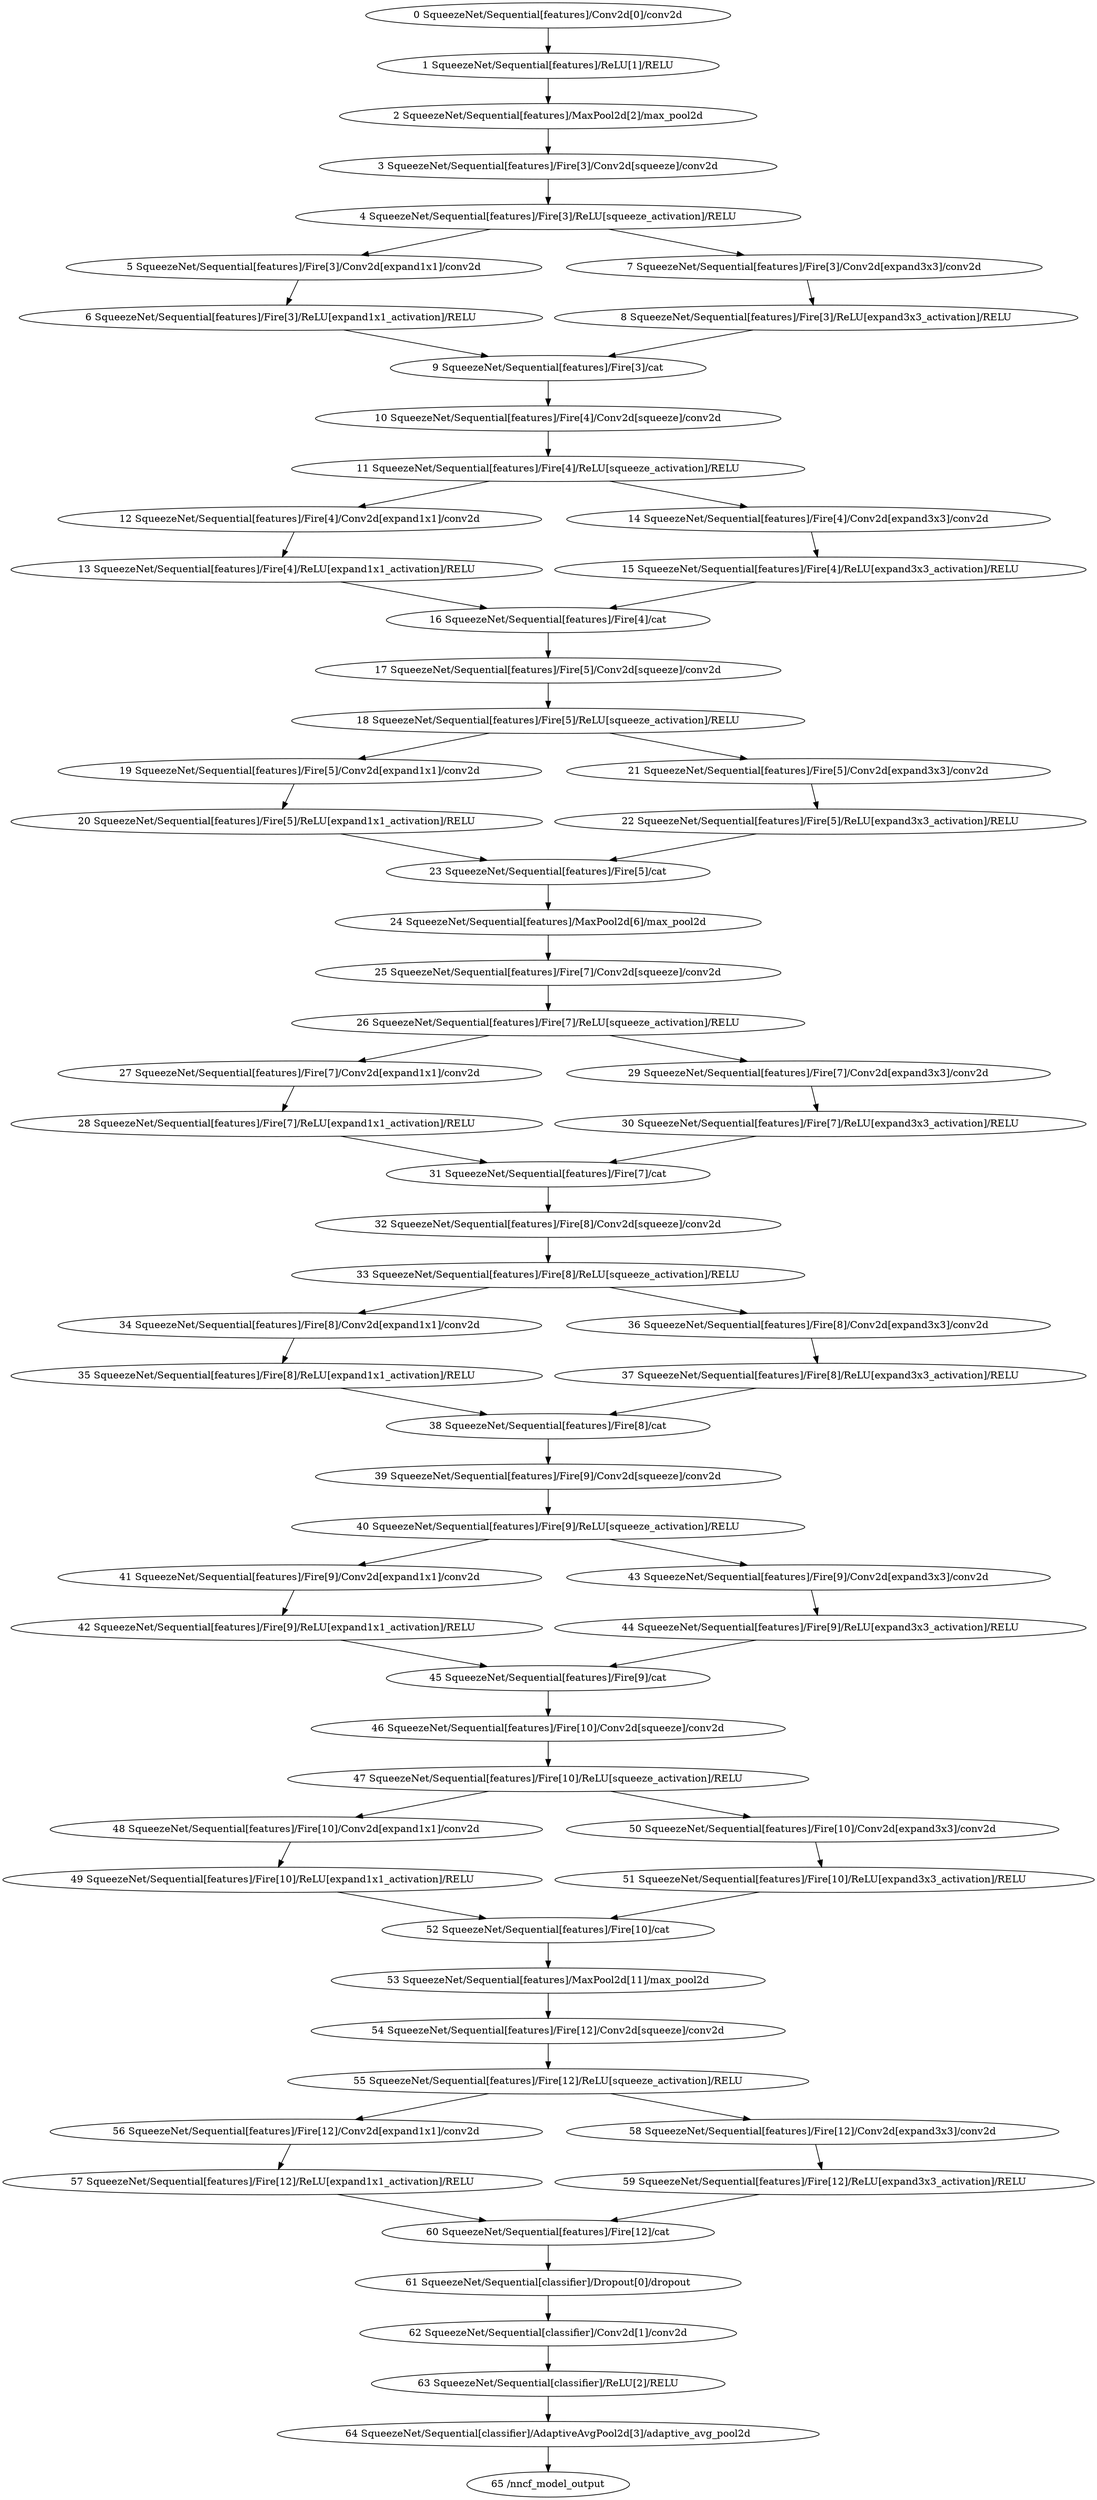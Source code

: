 strict digraph  {
"0 SqueezeNet/Sequential[features]/Conv2d[0]/conv2d" [id=0, scope="SqueezeNet/Sequential[features]/Conv2d[0]", type=conv2d];
"1 SqueezeNet/Sequential[features]/ReLU[1]/RELU" [id=1, scope="SqueezeNet/Sequential[features]/ReLU[1]", type=RELU];
"2 SqueezeNet/Sequential[features]/MaxPool2d[2]/max_pool2d" [id=2, scope="SqueezeNet/Sequential[features]/MaxPool2d[2]", type=max_pool2d];
"3 SqueezeNet/Sequential[features]/Fire[3]/Conv2d[squeeze]/conv2d" [id=3, scope="SqueezeNet/Sequential[features]/Fire[3]/Conv2d[squeeze]", type=conv2d];
"4 SqueezeNet/Sequential[features]/Fire[3]/ReLU[squeeze_activation]/RELU" [id=4, scope="SqueezeNet/Sequential[features]/Fire[3]/ReLU[squeeze_activation]", type=RELU];
"5 SqueezeNet/Sequential[features]/Fire[3]/Conv2d[expand1x1]/conv2d" [id=5, scope="SqueezeNet/Sequential[features]/Fire[3]/Conv2d[expand1x1]", type=conv2d];
"6 SqueezeNet/Sequential[features]/Fire[3]/ReLU[expand1x1_activation]/RELU" [id=6, scope="SqueezeNet/Sequential[features]/Fire[3]/ReLU[expand1x1_activation]", type=RELU];
"7 SqueezeNet/Sequential[features]/Fire[3]/Conv2d[expand3x3]/conv2d" [id=7, scope="SqueezeNet/Sequential[features]/Fire[3]/Conv2d[expand3x3]", type=conv2d];
"8 SqueezeNet/Sequential[features]/Fire[3]/ReLU[expand3x3_activation]/RELU" [id=8, scope="SqueezeNet/Sequential[features]/Fire[3]/ReLU[expand3x3_activation]", type=RELU];
"9 SqueezeNet/Sequential[features]/Fire[3]/cat" [id=9, scope="SqueezeNet/Sequential[features]/Fire[3]", type=cat];
"10 SqueezeNet/Sequential[features]/Fire[4]/Conv2d[squeeze]/conv2d" [id=10, scope="SqueezeNet/Sequential[features]/Fire[4]/Conv2d[squeeze]", type=conv2d];
"11 SqueezeNet/Sequential[features]/Fire[4]/ReLU[squeeze_activation]/RELU" [id=11, scope="SqueezeNet/Sequential[features]/Fire[4]/ReLU[squeeze_activation]", type=RELU];
"12 SqueezeNet/Sequential[features]/Fire[4]/Conv2d[expand1x1]/conv2d" [id=12, scope="SqueezeNet/Sequential[features]/Fire[4]/Conv2d[expand1x1]", type=conv2d];
"13 SqueezeNet/Sequential[features]/Fire[4]/ReLU[expand1x1_activation]/RELU" [id=13, scope="SqueezeNet/Sequential[features]/Fire[4]/ReLU[expand1x1_activation]", type=RELU];
"14 SqueezeNet/Sequential[features]/Fire[4]/Conv2d[expand3x3]/conv2d" [id=14, scope="SqueezeNet/Sequential[features]/Fire[4]/Conv2d[expand3x3]", type=conv2d];
"15 SqueezeNet/Sequential[features]/Fire[4]/ReLU[expand3x3_activation]/RELU" [id=15, scope="SqueezeNet/Sequential[features]/Fire[4]/ReLU[expand3x3_activation]", type=RELU];
"16 SqueezeNet/Sequential[features]/Fire[4]/cat" [id=16, scope="SqueezeNet/Sequential[features]/Fire[4]", type=cat];
"17 SqueezeNet/Sequential[features]/Fire[5]/Conv2d[squeeze]/conv2d" [id=17, scope="SqueezeNet/Sequential[features]/Fire[5]/Conv2d[squeeze]", type=conv2d];
"18 SqueezeNet/Sequential[features]/Fire[5]/ReLU[squeeze_activation]/RELU" [id=18, scope="SqueezeNet/Sequential[features]/Fire[5]/ReLU[squeeze_activation]", type=RELU];
"19 SqueezeNet/Sequential[features]/Fire[5]/Conv2d[expand1x1]/conv2d" [id=19, scope="SqueezeNet/Sequential[features]/Fire[5]/Conv2d[expand1x1]", type=conv2d];
"20 SqueezeNet/Sequential[features]/Fire[5]/ReLU[expand1x1_activation]/RELU" [id=20, scope="SqueezeNet/Sequential[features]/Fire[5]/ReLU[expand1x1_activation]", type=RELU];
"21 SqueezeNet/Sequential[features]/Fire[5]/Conv2d[expand3x3]/conv2d" [id=21, scope="SqueezeNet/Sequential[features]/Fire[5]/Conv2d[expand3x3]", type=conv2d];
"22 SqueezeNet/Sequential[features]/Fire[5]/ReLU[expand3x3_activation]/RELU" [id=22, scope="SqueezeNet/Sequential[features]/Fire[5]/ReLU[expand3x3_activation]", type=RELU];
"23 SqueezeNet/Sequential[features]/Fire[5]/cat" [id=23, scope="SqueezeNet/Sequential[features]/Fire[5]", type=cat];
"24 SqueezeNet/Sequential[features]/MaxPool2d[6]/max_pool2d" [id=24, scope="SqueezeNet/Sequential[features]/MaxPool2d[6]", type=max_pool2d];
"25 SqueezeNet/Sequential[features]/Fire[7]/Conv2d[squeeze]/conv2d" [id=25, scope="SqueezeNet/Sequential[features]/Fire[7]/Conv2d[squeeze]", type=conv2d];
"26 SqueezeNet/Sequential[features]/Fire[7]/ReLU[squeeze_activation]/RELU" [id=26, scope="SqueezeNet/Sequential[features]/Fire[7]/ReLU[squeeze_activation]", type=RELU];
"27 SqueezeNet/Sequential[features]/Fire[7]/Conv2d[expand1x1]/conv2d" [id=27, scope="SqueezeNet/Sequential[features]/Fire[7]/Conv2d[expand1x1]", type=conv2d];
"28 SqueezeNet/Sequential[features]/Fire[7]/ReLU[expand1x1_activation]/RELU" [id=28, scope="SqueezeNet/Sequential[features]/Fire[7]/ReLU[expand1x1_activation]", type=RELU];
"29 SqueezeNet/Sequential[features]/Fire[7]/Conv2d[expand3x3]/conv2d" [id=29, scope="SqueezeNet/Sequential[features]/Fire[7]/Conv2d[expand3x3]", type=conv2d];
"30 SqueezeNet/Sequential[features]/Fire[7]/ReLU[expand3x3_activation]/RELU" [id=30, scope="SqueezeNet/Sequential[features]/Fire[7]/ReLU[expand3x3_activation]", type=RELU];
"31 SqueezeNet/Sequential[features]/Fire[7]/cat" [id=31, scope="SqueezeNet/Sequential[features]/Fire[7]", type=cat];
"32 SqueezeNet/Sequential[features]/Fire[8]/Conv2d[squeeze]/conv2d" [id=32, scope="SqueezeNet/Sequential[features]/Fire[8]/Conv2d[squeeze]", type=conv2d];
"33 SqueezeNet/Sequential[features]/Fire[8]/ReLU[squeeze_activation]/RELU" [id=33, scope="SqueezeNet/Sequential[features]/Fire[8]/ReLU[squeeze_activation]", type=RELU];
"34 SqueezeNet/Sequential[features]/Fire[8]/Conv2d[expand1x1]/conv2d" [id=34, scope="SqueezeNet/Sequential[features]/Fire[8]/Conv2d[expand1x1]", type=conv2d];
"35 SqueezeNet/Sequential[features]/Fire[8]/ReLU[expand1x1_activation]/RELU" [id=35, scope="SqueezeNet/Sequential[features]/Fire[8]/ReLU[expand1x1_activation]", type=RELU];
"36 SqueezeNet/Sequential[features]/Fire[8]/Conv2d[expand3x3]/conv2d" [id=36, scope="SqueezeNet/Sequential[features]/Fire[8]/Conv2d[expand3x3]", type=conv2d];
"37 SqueezeNet/Sequential[features]/Fire[8]/ReLU[expand3x3_activation]/RELU" [id=37, scope="SqueezeNet/Sequential[features]/Fire[8]/ReLU[expand3x3_activation]", type=RELU];
"38 SqueezeNet/Sequential[features]/Fire[8]/cat" [id=38, scope="SqueezeNet/Sequential[features]/Fire[8]", type=cat];
"39 SqueezeNet/Sequential[features]/Fire[9]/Conv2d[squeeze]/conv2d" [id=39, scope="SqueezeNet/Sequential[features]/Fire[9]/Conv2d[squeeze]", type=conv2d];
"40 SqueezeNet/Sequential[features]/Fire[9]/ReLU[squeeze_activation]/RELU" [id=40, scope="SqueezeNet/Sequential[features]/Fire[9]/ReLU[squeeze_activation]", type=RELU];
"41 SqueezeNet/Sequential[features]/Fire[9]/Conv2d[expand1x1]/conv2d" [id=41, scope="SqueezeNet/Sequential[features]/Fire[9]/Conv2d[expand1x1]", type=conv2d];
"42 SqueezeNet/Sequential[features]/Fire[9]/ReLU[expand1x1_activation]/RELU" [id=42, scope="SqueezeNet/Sequential[features]/Fire[9]/ReLU[expand1x1_activation]", type=RELU];
"43 SqueezeNet/Sequential[features]/Fire[9]/Conv2d[expand3x3]/conv2d" [id=43, scope="SqueezeNet/Sequential[features]/Fire[9]/Conv2d[expand3x3]", type=conv2d];
"44 SqueezeNet/Sequential[features]/Fire[9]/ReLU[expand3x3_activation]/RELU" [id=44, scope="SqueezeNet/Sequential[features]/Fire[9]/ReLU[expand3x3_activation]", type=RELU];
"45 SqueezeNet/Sequential[features]/Fire[9]/cat" [id=45, scope="SqueezeNet/Sequential[features]/Fire[9]", type=cat];
"46 SqueezeNet/Sequential[features]/Fire[10]/Conv2d[squeeze]/conv2d" [id=46, scope="SqueezeNet/Sequential[features]/Fire[10]/Conv2d[squeeze]", type=conv2d];
"47 SqueezeNet/Sequential[features]/Fire[10]/ReLU[squeeze_activation]/RELU" [id=47, scope="SqueezeNet/Sequential[features]/Fire[10]/ReLU[squeeze_activation]", type=RELU];
"48 SqueezeNet/Sequential[features]/Fire[10]/Conv2d[expand1x1]/conv2d" [id=48, scope="SqueezeNet/Sequential[features]/Fire[10]/Conv2d[expand1x1]", type=conv2d];
"49 SqueezeNet/Sequential[features]/Fire[10]/ReLU[expand1x1_activation]/RELU" [id=49, scope="SqueezeNet/Sequential[features]/Fire[10]/ReLU[expand1x1_activation]", type=RELU];
"50 SqueezeNet/Sequential[features]/Fire[10]/Conv2d[expand3x3]/conv2d" [id=50, scope="SqueezeNet/Sequential[features]/Fire[10]/Conv2d[expand3x3]", type=conv2d];
"51 SqueezeNet/Sequential[features]/Fire[10]/ReLU[expand3x3_activation]/RELU" [id=51, scope="SqueezeNet/Sequential[features]/Fire[10]/ReLU[expand3x3_activation]", type=RELU];
"52 SqueezeNet/Sequential[features]/Fire[10]/cat" [id=52, scope="SqueezeNet/Sequential[features]/Fire[10]", type=cat];
"53 SqueezeNet/Sequential[features]/MaxPool2d[11]/max_pool2d" [id=53, scope="SqueezeNet/Sequential[features]/MaxPool2d[11]", type=max_pool2d];
"54 SqueezeNet/Sequential[features]/Fire[12]/Conv2d[squeeze]/conv2d" [id=54, scope="SqueezeNet/Sequential[features]/Fire[12]/Conv2d[squeeze]", type=conv2d];
"55 SqueezeNet/Sequential[features]/Fire[12]/ReLU[squeeze_activation]/RELU" [id=55, scope="SqueezeNet/Sequential[features]/Fire[12]/ReLU[squeeze_activation]", type=RELU];
"56 SqueezeNet/Sequential[features]/Fire[12]/Conv2d[expand1x1]/conv2d" [id=56, scope="SqueezeNet/Sequential[features]/Fire[12]/Conv2d[expand1x1]", type=conv2d];
"57 SqueezeNet/Sequential[features]/Fire[12]/ReLU[expand1x1_activation]/RELU" [id=57, scope="SqueezeNet/Sequential[features]/Fire[12]/ReLU[expand1x1_activation]", type=RELU];
"58 SqueezeNet/Sequential[features]/Fire[12]/Conv2d[expand3x3]/conv2d" [id=58, scope="SqueezeNet/Sequential[features]/Fire[12]/Conv2d[expand3x3]", type=conv2d];
"59 SqueezeNet/Sequential[features]/Fire[12]/ReLU[expand3x3_activation]/RELU" [id=59, scope="SqueezeNet/Sequential[features]/Fire[12]/ReLU[expand3x3_activation]", type=RELU];
"60 SqueezeNet/Sequential[features]/Fire[12]/cat" [id=60, scope="SqueezeNet/Sequential[features]/Fire[12]", type=cat];
"61 SqueezeNet/Sequential[classifier]/Dropout[0]/dropout" [id=61, scope="SqueezeNet/Sequential[classifier]/Dropout[0]", type=dropout];
"62 SqueezeNet/Sequential[classifier]/Conv2d[1]/conv2d" [id=62, scope="SqueezeNet/Sequential[classifier]/Conv2d[1]", type=conv2d];
"63 SqueezeNet/Sequential[classifier]/ReLU[2]/RELU" [id=63, scope="SqueezeNet/Sequential[classifier]/ReLU[2]", type=RELU];
"64 SqueezeNet/Sequential[classifier]/AdaptiveAvgPool2d[3]/adaptive_avg_pool2d" [id=64, scope="SqueezeNet/Sequential[classifier]/AdaptiveAvgPool2d[3]", type=adaptive_avg_pool2d];
"65 /nncf_model_output" [id=65, scope="", type=nncf_model_output];
"0 SqueezeNet/Sequential[features]/Conv2d[0]/conv2d" -> "1 SqueezeNet/Sequential[features]/ReLU[1]/RELU";
"1 SqueezeNet/Sequential[features]/ReLU[1]/RELU" -> "2 SqueezeNet/Sequential[features]/MaxPool2d[2]/max_pool2d";
"2 SqueezeNet/Sequential[features]/MaxPool2d[2]/max_pool2d" -> "3 SqueezeNet/Sequential[features]/Fire[3]/Conv2d[squeeze]/conv2d";
"3 SqueezeNet/Sequential[features]/Fire[3]/Conv2d[squeeze]/conv2d" -> "4 SqueezeNet/Sequential[features]/Fire[3]/ReLU[squeeze_activation]/RELU";
"4 SqueezeNet/Sequential[features]/Fire[3]/ReLU[squeeze_activation]/RELU" -> "5 SqueezeNet/Sequential[features]/Fire[3]/Conv2d[expand1x1]/conv2d";
"4 SqueezeNet/Sequential[features]/Fire[3]/ReLU[squeeze_activation]/RELU" -> "7 SqueezeNet/Sequential[features]/Fire[3]/Conv2d[expand3x3]/conv2d";
"5 SqueezeNet/Sequential[features]/Fire[3]/Conv2d[expand1x1]/conv2d" -> "6 SqueezeNet/Sequential[features]/Fire[3]/ReLU[expand1x1_activation]/RELU";
"6 SqueezeNet/Sequential[features]/Fire[3]/ReLU[expand1x1_activation]/RELU" -> "9 SqueezeNet/Sequential[features]/Fire[3]/cat";
"7 SqueezeNet/Sequential[features]/Fire[3]/Conv2d[expand3x3]/conv2d" -> "8 SqueezeNet/Sequential[features]/Fire[3]/ReLU[expand3x3_activation]/RELU";
"8 SqueezeNet/Sequential[features]/Fire[3]/ReLU[expand3x3_activation]/RELU" -> "9 SqueezeNet/Sequential[features]/Fire[3]/cat";
"9 SqueezeNet/Sequential[features]/Fire[3]/cat" -> "10 SqueezeNet/Sequential[features]/Fire[4]/Conv2d[squeeze]/conv2d";
"10 SqueezeNet/Sequential[features]/Fire[4]/Conv2d[squeeze]/conv2d" -> "11 SqueezeNet/Sequential[features]/Fire[4]/ReLU[squeeze_activation]/RELU";
"11 SqueezeNet/Sequential[features]/Fire[4]/ReLU[squeeze_activation]/RELU" -> "12 SqueezeNet/Sequential[features]/Fire[4]/Conv2d[expand1x1]/conv2d";
"11 SqueezeNet/Sequential[features]/Fire[4]/ReLU[squeeze_activation]/RELU" -> "14 SqueezeNet/Sequential[features]/Fire[4]/Conv2d[expand3x3]/conv2d";
"12 SqueezeNet/Sequential[features]/Fire[4]/Conv2d[expand1x1]/conv2d" -> "13 SqueezeNet/Sequential[features]/Fire[4]/ReLU[expand1x1_activation]/RELU";
"13 SqueezeNet/Sequential[features]/Fire[4]/ReLU[expand1x1_activation]/RELU" -> "16 SqueezeNet/Sequential[features]/Fire[4]/cat";
"14 SqueezeNet/Sequential[features]/Fire[4]/Conv2d[expand3x3]/conv2d" -> "15 SqueezeNet/Sequential[features]/Fire[4]/ReLU[expand3x3_activation]/RELU";
"15 SqueezeNet/Sequential[features]/Fire[4]/ReLU[expand3x3_activation]/RELU" -> "16 SqueezeNet/Sequential[features]/Fire[4]/cat";
"16 SqueezeNet/Sequential[features]/Fire[4]/cat" -> "17 SqueezeNet/Sequential[features]/Fire[5]/Conv2d[squeeze]/conv2d";
"17 SqueezeNet/Sequential[features]/Fire[5]/Conv2d[squeeze]/conv2d" -> "18 SqueezeNet/Sequential[features]/Fire[5]/ReLU[squeeze_activation]/RELU";
"18 SqueezeNet/Sequential[features]/Fire[5]/ReLU[squeeze_activation]/RELU" -> "19 SqueezeNet/Sequential[features]/Fire[5]/Conv2d[expand1x1]/conv2d";
"18 SqueezeNet/Sequential[features]/Fire[5]/ReLU[squeeze_activation]/RELU" -> "21 SqueezeNet/Sequential[features]/Fire[5]/Conv2d[expand3x3]/conv2d";
"19 SqueezeNet/Sequential[features]/Fire[5]/Conv2d[expand1x1]/conv2d" -> "20 SqueezeNet/Sequential[features]/Fire[5]/ReLU[expand1x1_activation]/RELU";
"20 SqueezeNet/Sequential[features]/Fire[5]/ReLU[expand1x1_activation]/RELU" -> "23 SqueezeNet/Sequential[features]/Fire[5]/cat";
"21 SqueezeNet/Sequential[features]/Fire[5]/Conv2d[expand3x3]/conv2d" -> "22 SqueezeNet/Sequential[features]/Fire[5]/ReLU[expand3x3_activation]/RELU";
"22 SqueezeNet/Sequential[features]/Fire[5]/ReLU[expand3x3_activation]/RELU" -> "23 SqueezeNet/Sequential[features]/Fire[5]/cat";
"23 SqueezeNet/Sequential[features]/Fire[5]/cat" -> "24 SqueezeNet/Sequential[features]/MaxPool2d[6]/max_pool2d";
"24 SqueezeNet/Sequential[features]/MaxPool2d[6]/max_pool2d" -> "25 SqueezeNet/Sequential[features]/Fire[7]/Conv2d[squeeze]/conv2d";
"25 SqueezeNet/Sequential[features]/Fire[7]/Conv2d[squeeze]/conv2d" -> "26 SqueezeNet/Sequential[features]/Fire[7]/ReLU[squeeze_activation]/RELU";
"26 SqueezeNet/Sequential[features]/Fire[7]/ReLU[squeeze_activation]/RELU" -> "27 SqueezeNet/Sequential[features]/Fire[7]/Conv2d[expand1x1]/conv2d";
"26 SqueezeNet/Sequential[features]/Fire[7]/ReLU[squeeze_activation]/RELU" -> "29 SqueezeNet/Sequential[features]/Fire[7]/Conv2d[expand3x3]/conv2d";
"27 SqueezeNet/Sequential[features]/Fire[7]/Conv2d[expand1x1]/conv2d" -> "28 SqueezeNet/Sequential[features]/Fire[7]/ReLU[expand1x1_activation]/RELU";
"28 SqueezeNet/Sequential[features]/Fire[7]/ReLU[expand1x1_activation]/RELU" -> "31 SqueezeNet/Sequential[features]/Fire[7]/cat";
"29 SqueezeNet/Sequential[features]/Fire[7]/Conv2d[expand3x3]/conv2d" -> "30 SqueezeNet/Sequential[features]/Fire[7]/ReLU[expand3x3_activation]/RELU";
"30 SqueezeNet/Sequential[features]/Fire[7]/ReLU[expand3x3_activation]/RELU" -> "31 SqueezeNet/Sequential[features]/Fire[7]/cat";
"31 SqueezeNet/Sequential[features]/Fire[7]/cat" -> "32 SqueezeNet/Sequential[features]/Fire[8]/Conv2d[squeeze]/conv2d";
"32 SqueezeNet/Sequential[features]/Fire[8]/Conv2d[squeeze]/conv2d" -> "33 SqueezeNet/Sequential[features]/Fire[8]/ReLU[squeeze_activation]/RELU";
"33 SqueezeNet/Sequential[features]/Fire[8]/ReLU[squeeze_activation]/RELU" -> "34 SqueezeNet/Sequential[features]/Fire[8]/Conv2d[expand1x1]/conv2d";
"33 SqueezeNet/Sequential[features]/Fire[8]/ReLU[squeeze_activation]/RELU" -> "36 SqueezeNet/Sequential[features]/Fire[8]/Conv2d[expand3x3]/conv2d";
"34 SqueezeNet/Sequential[features]/Fire[8]/Conv2d[expand1x1]/conv2d" -> "35 SqueezeNet/Sequential[features]/Fire[8]/ReLU[expand1x1_activation]/RELU";
"35 SqueezeNet/Sequential[features]/Fire[8]/ReLU[expand1x1_activation]/RELU" -> "38 SqueezeNet/Sequential[features]/Fire[8]/cat";
"36 SqueezeNet/Sequential[features]/Fire[8]/Conv2d[expand3x3]/conv2d" -> "37 SqueezeNet/Sequential[features]/Fire[8]/ReLU[expand3x3_activation]/RELU";
"37 SqueezeNet/Sequential[features]/Fire[8]/ReLU[expand3x3_activation]/RELU" -> "38 SqueezeNet/Sequential[features]/Fire[8]/cat";
"38 SqueezeNet/Sequential[features]/Fire[8]/cat" -> "39 SqueezeNet/Sequential[features]/Fire[9]/Conv2d[squeeze]/conv2d";
"39 SqueezeNet/Sequential[features]/Fire[9]/Conv2d[squeeze]/conv2d" -> "40 SqueezeNet/Sequential[features]/Fire[9]/ReLU[squeeze_activation]/RELU";
"40 SqueezeNet/Sequential[features]/Fire[9]/ReLU[squeeze_activation]/RELU" -> "41 SqueezeNet/Sequential[features]/Fire[9]/Conv2d[expand1x1]/conv2d";
"40 SqueezeNet/Sequential[features]/Fire[9]/ReLU[squeeze_activation]/RELU" -> "43 SqueezeNet/Sequential[features]/Fire[9]/Conv2d[expand3x3]/conv2d";
"41 SqueezeNet/Sequential[features]/Fire[9]/Conv2d[expand1x1]/conv2d" -> "42 SqueezeNet/Sequential[features]/Fire[9]/ReLU[expand1x1_activation]/RELU";
"42 SqueezeNet/Sequential[features]/Fire[9]/ReLU[expand1x1_activation]/RELU" -> "45 SqueezeNet/Sequential[features]/Fire[9]/cat";
"43 SqueezeNet/Sequential[features]/Fire[9]/Conv2d[expand3x3]/conv2d" -> "44 SqueezeNet/Sequential[features]/Fire[9]/ReLU[expand3x3_activation]/RELU";
"44 SqueezeNet/Sequential[features]/Fire[9]/ReLU[expand3x3_activation]/RELU" -> "45 SqueezeNet/Sequential[features]/Fire[9]/cat";
"45 SqueezeNet/Sequential[features]/Fire[9]/cat" -> "46 SqueezeNet/Sequential[features]/Fire[10]/Conv2d[squeeze]/conv2d";
"46 SqueezeNet/Sequential[features]/Fire[10]/Conv2d[squeeze]/conv2d" -> "47 SqueezeNet/Sequential[features]/Fire[10]/ReLU[squeeze_activation]/RELU";
"47 SqueezeNet/Sequential[features]/Fire[10]/ReLU[squeeze_activation]/RELU" -> "48 SqueezeNet/Sequential[features]/Fire[10]/Conv2d[expand1x1]/conv2d";
"47 SqueezeNet/Sequential[features]/Fire[10]/ReLU[squeeze_activation]/RELU" -> "50 SqueezeNet/Sequential[features]/Fire[10]/Conv2d[expand3x3]/conv2d";
"48 SqueezeNet/Sequential[features]/Fire[10]/Conv2d[expand1x1]/conv2d" -> "49 SqueezeNet/Sequential[features]/Fire[10]/ReLU[expand1x1_activation]/RELU";
"49 SqueezeNet/Sequential[features]/Fire[10]/ReLU[expand1x1_activation]/RELU" -> "52 SqueezeNet/Sequential[features]/Fire[10]/cat";
"50 SqueezeNet/Sequential[features]/Fire[10]/Conv2d[expand3x3]/conv2d" -> "51 SqueezeNet/Sequential[features]/Fire[10]/ReLU[expand3x3_activation]/RELU";
"51 SqueezeNet/Sequential[features]/Fire[10]/ReLU[expand3x3_activation]/RELU" -> "52 SqueezeNet/Sequential[features]/Fire[10]/cat";
"52 SqueezeNet/Sequential[features]/Fire[10]/cat" -> "53 SqueezeNet/Sequential[features]/MaxPool2d[11]/max_pool2d";
"53 SqueezeNet/Sequential[features]/MaxPool2d[11]/max_pool2d" -> "54 SqueezeNet/Sequential[features]/Fire[12]/Conv2d[squeeze]/conv2d";
"54 SqueezeNet/Sequential[features]/Fire[12]/Conv2d[squeeze]/conv2d" -> "55 SqueezeNet/Sequential[features]/Fire[12]/ReLU[squeeze_activation]/RELU";
"55 SqueezeNet/Sequential[features]/Fire[12]/ReLU[squeeze_activation]/RELU" -> "56 SqueezeNet/Sequential[features]/Fire[12]/Conv2d[expand1x1]/conv2d";
"55 SqueezeNet/Sequential[features]/Fire[12]/ReLU[squeeze_activation]/RELU" -> "58 SqueezeNet/Sequential[features]/Fire[12]/Conv2d[expand3x3]/conv2d";
"56 SqueezeNet/Sequential[features]/Fire[12]/Conv2d[expand1x1]/conv2d" -> "57 SqueezeNet/Sequential[features]/Fire[12]/ReLU[expand1x1_activation]/RELU";
"57 SqueezeNet/Sequential[features]/Fire[12]/ReLU[expand1x1_activation]/RELU" -> "60 SqueezeNet/Sequential[features]/Fire[12]/cat";
"58 SqueezeNet/Sequential[features]/Fire[12]/Conv2d[expand3x3]/conv2d" -> "59 SqueezeNet/Sequential[features]/Fire[12]/ReLU[expand3x3_activation]/RELU";
"59 SqueezeNet/Sequential[features]/Fire[12]/ReLU[expand3x3_activation]/RELU" -> "60 SqueezeNet/Sequential[features]/Fire[12]/cat";
"60 SqueezeNet/Sequential[features]/Fire[12]/cat" -> "61 SqueezeNet/Sequential[classifier]/Dropout[0]/dropout";
"61 SqueezeNet/Sequential[classifier]/Dropout[0]/dropout" -> "62 SqueezeNet/Sequential[classifier]/Conv2d[1]/conv2d";
"62 SqueezeNet/Sequential[classifier]/Conv2d[1]/conv2d" -> "63 SqueezeNet/Sequential[classifier]/ReLU[2]/RELU";
"63 SqueezeNet/Sequential[classifier]/ReLU[2]/RELU" -> "64 SqueezeNet/Sequential[classifier]/AdaptiveAvgPool2d[3]/adaptive_avg_pool2d";
"64 SqueezeNet/Sequential[classifier]/AdaptiveAvgPool2d[3]/adaptive_avg_pool2d" -> "65 /nncf_model_output";
}
